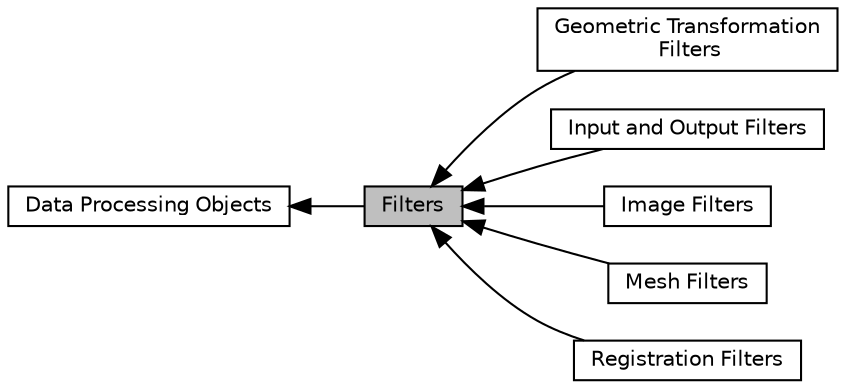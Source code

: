 digraph "Filters"
{
  edge [fontname="Helvetica",fontsize="10",labelfontname="Helvetica",labelfontsize="10"];
  node [fontname="Helvetica",fontsize="10",shape=box];
  rankdir=LR;
  Node2 [label="Data Processing Objects",height=0.2,width=0.4,color="black", fillcolor="white", style="filled",URL="$group__DataProcessing.html",tooltip=" "];
  Node1 [label="Filters",height=0.2,width=0.4,color="black", fillcolor="grey75", style="filled", fontcolor="black",tooltip=" "];
  Node5 [label="Geometric Transformation\l Filters",height=0.2,width=0.4,color="black", fillcolor="white", style="filled",URL="$group__GeometricTransform.html",tooltip=" "];
  Node7 [label="Input and Output Filters",height=0.2,width=0.4,color="black", fillcolor="white", style="filled",URL="$group__IOFilters.html",tooltip=" "];
  Node3 [label="Image Filters",height=0.2,width=0.4,color="black", fillcolor="white", style="filled",URL="$group__ImageFilters.html",tooltip=" "];
  Node4 [label="Mesh Filters",height=0.2,width=0.4,color="black", fillcolor="white", style="filled",URL="$group__MeshFilters.html",tooltip=" "];
  Node6 [label="Registration Filters",height=0.2,width=0.4,color="black", fillcolor="white", style="filled",URL="$group__RegistrationFilters.html",tooltip=" "];
  Node2->Node1 [shape=plaintext, dir="back", style="solid"];
  Node1->Node3 [shape=plaintext, dir="back", style="solid"];
  Node1->Node4 [shape=plaintext, dir="back", style="solid"];
  Node1->Node5 [shape=plaintext, dir="back", style="solid"];
  Node1->Node6 [shape=plaintext, dir="back", style="solid"];
  Node1->Node7 [shape=plaintext, dir="back", style="solid"];
}
